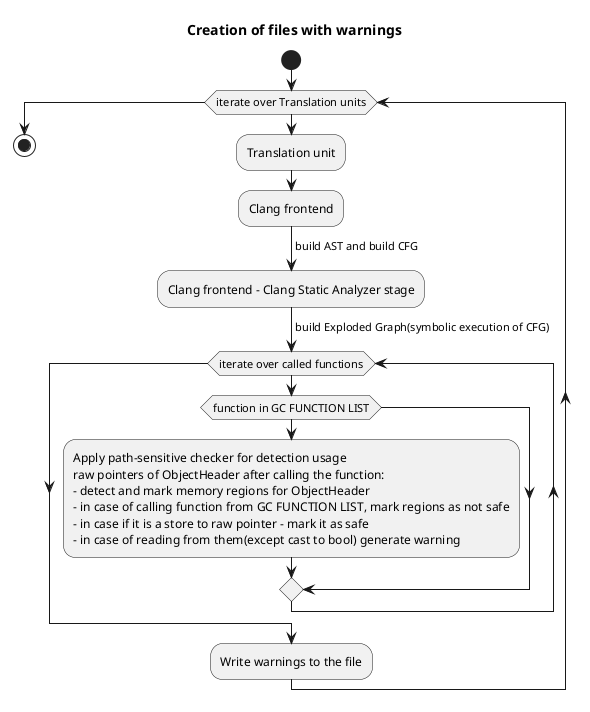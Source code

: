 ' Copyright (c) 2021-2024 Huawei Device Co., Ltd.
' Licensed under the Apache License, Version 2.0 (the "License");
' you may not use this file except in compliance with the License.
' You may obtain a copy of the License at
'
' http://www.apache.org/licenses/LICENSE-2.0
'
' Unless required by applicable law or agreed to in writing, software
' distributed under the License is distributed on an "AS IS" BASIS,
' WITHOUT WARRANTIES OR CONDITIONS OF ANY KIND, either express or implied.
' See the License for the specific language governing permissions and
' limitations under the License.

@startuml
skinparam monochrome true
title Creation of files with warnings

start;
while (iterate over Translation units)
    :Translation unit;
    ->
    :Clang frontend;
    ->build AST and build CFG;
    :Clang frontend - Clang Static Analyzer stage;
    ->build Exploded Graph(symbolic execution of CFG);
    while (iterate over called functions)
        if (function in GC FUNCTION LIST)
            :Apply path-sensitive checker for detection usage
            raw pointers of ObjectHeader after calling the function:
            - detect and mark memory regions for ObjectHeader
            - in case of calling function from GC FUNCTION LIST, mark regions as not safe
            - in case if it is a store to raw pointer - mark it as safe
            - in case of reading from them(except cast to bool) generate warning;
        endif
    endwhile
    :Write warnings to the file;
endwhile
stop;
@enduml
